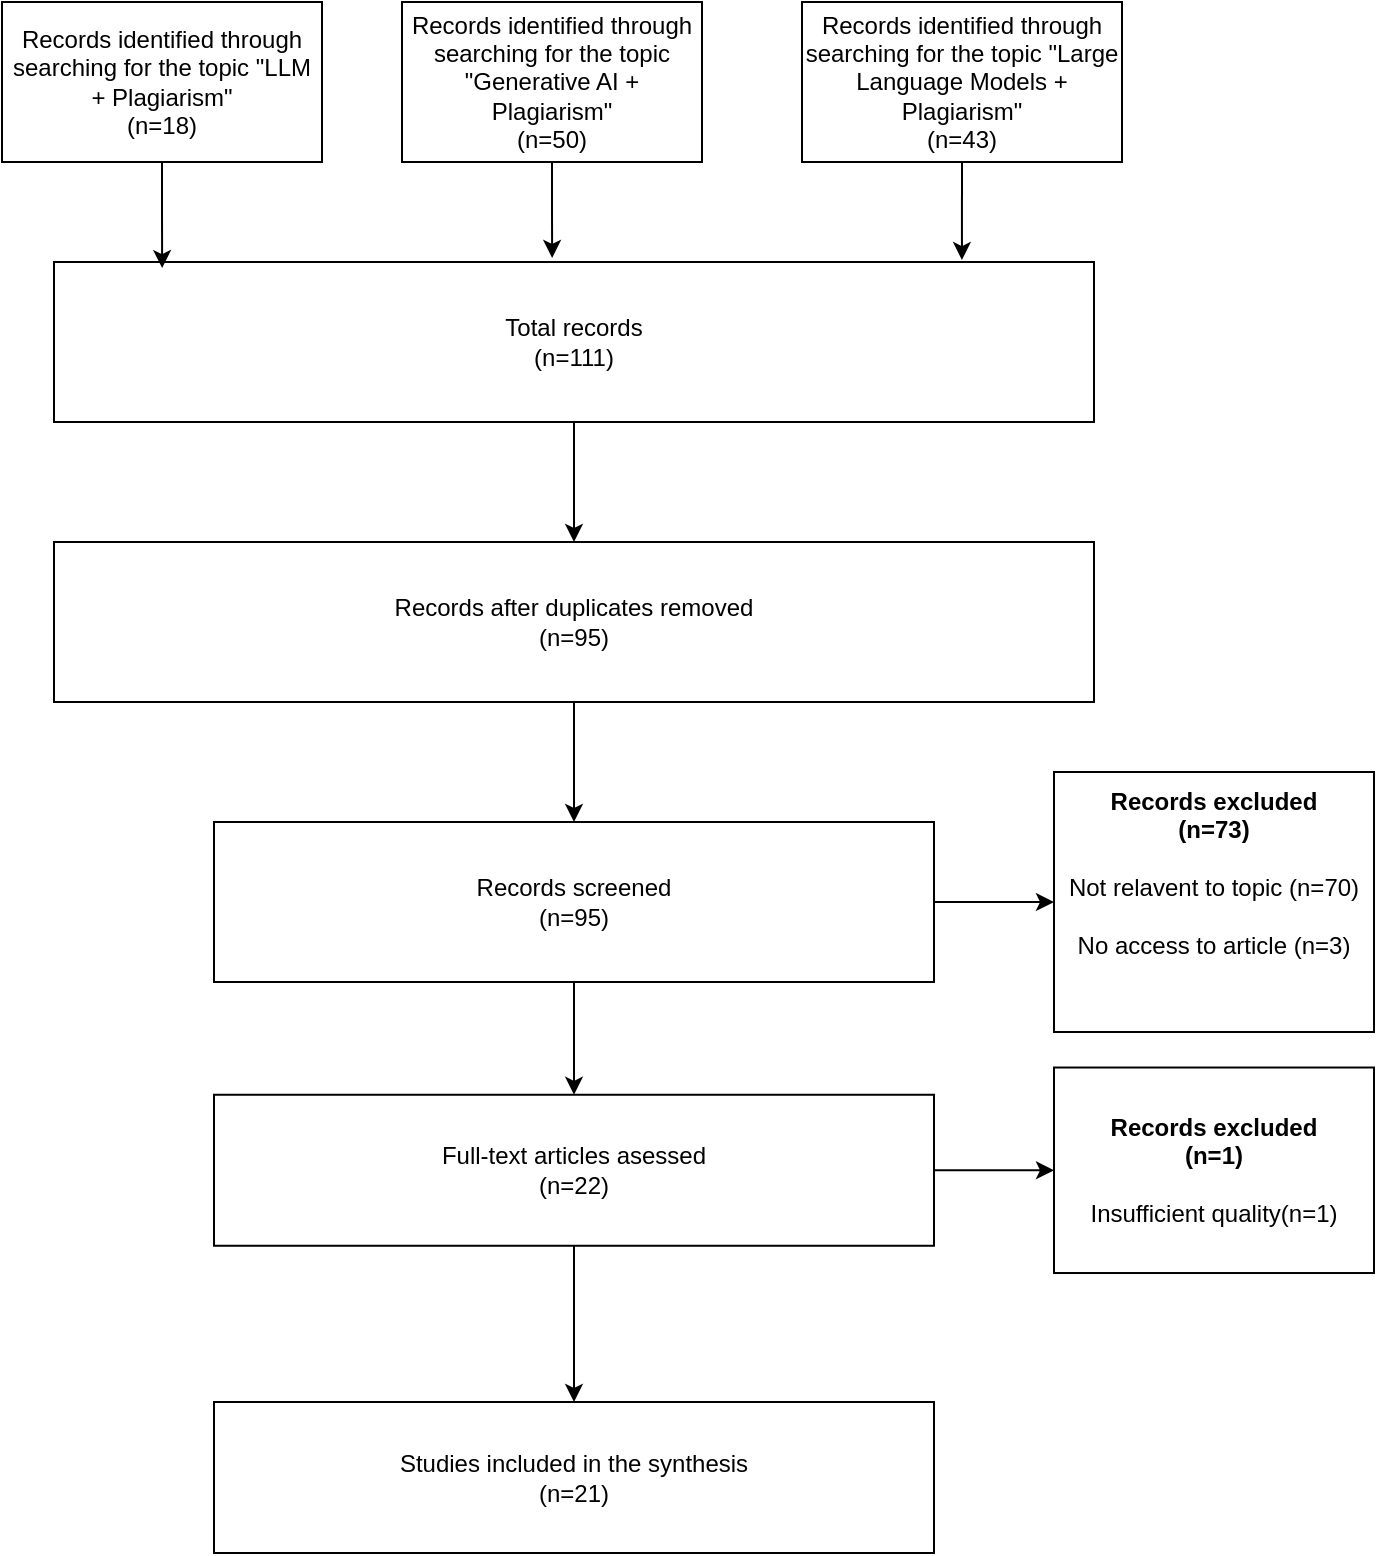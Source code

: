 <mxfile version="24.9.1">
  <diagram name="Page-1" id="VxLwf4v1zkmJ6qf0Dn4M">
    <mxGraphModel dx="1434" dy="774" grid="1" gridSize="10" guides="1" tooltips="1" connect="1" arrows="1" fold="1" page="1" pageScale="1" pageWidth="827" pageHeight="1169" background="none" math="0" shadow="0">
      <root>
        <mxCell id="0" />
        <mxCell id="1" parent="0" />
        <mxCell id="4WuiA_KlseMhbCijNbi_-1" value="&lt;div&gt;Records identified through searching for the topic &quot;LLM + &lt;span&gt;&lt;span&gt;&lt;span&gt;Plagiarism&lt;/span&gt;&lt;/span&gt;&lt;/span&gt;&quot; &lt;/div&gt;(n=18)" style="rounded=0;whiteSpace=wrap;html=1;" parent="1" vertex="1">
          <mxGeometry x="134" y="40" width="160" height="80" as="geometry" />
        </mxCell>
        <mxCell id="4WuiA_KlseMhbCijNbi_-2" value="&lt;div&gt;Records identified through searching for the topic &quot;G&lt;span&gt;&lt;span&gt;&lt;span&gt;enerative AI&lt;/span&gt;&lt;/span&gt;&lt;/span&gt; + &lt;span&gt;&lt;span&gt;&lt;span&gt;Plagiarism&lt;/span&gt;&lt;/span&gt;&lt;/span&gt;&quot;&lt;/div&gt;(n=50)" style="rounded=0;whiteSpace=wrap;html=1;" parent="1" vertex="1">
          <mxGeometry x="334" y="40" width="150" height="80" as="geometry" />
        </mxCell>
        <mxCell id="4WuiA_KlseMhbCijNbi_-3" value="&lt;div&gt;Records identified through searching for the topic &quot;&lt;span&gt;&lt;span&gt;&lt;span&gt;Large Language Models&lt;/span&gt;&lt;/span&gt;&lt;/span&gt; + &lt;span&gt;&lt;span&gt;&lt;span&gt;Plagiarism&lt;/span&gt;&lt;/span&gt;&lt;/span&gt;&quot;&lt;/div&gt;(n=43)" style="rounded=0;whiteSpace=wrap;html=1;" parent="1" vertex="1">
          <mxGeometry x="534" y="40" width="160" height="80" as="geometry" />
        </mxCell>
        <mxCell id="4WuiA_KlseMhbCijNbi_-10" style="edgeStyle=orthogonalEdgeStyle;rounded=0;orthogonalLoop=1;jettySize=auto;html=1;exitX=0.5;exitY=1;exitDx=0;exitDy=0;entryX=0.5;entryY=0;entryDx=0;entryDy=0;" parent="1" source="4WuiA_KlseMhbCijNbi_-4" target="4WuiA_KlseMhbCijNbi_-5" edge="1">
          <mxGeometry relative="1" as="geometry" />
        </mxCell>
        <mxCell id="4WuiA_KlseMhbCijNbi_-4" value="&lt;div&gt;Records after duplicates removed&lt;/div&gt;&lt;div&gt;(n=95)&lt;br&gt;&lt;/div&gt;" style="rounded=0;whiteSpace=wrap;html=1;" parent="1" vertex="1">
          <mxGeometry x="160" y="310" width="520" height="80" as="geometry" />
        </mxCell>
        <mxCell id="4WuiA_KlseMhbCijNbi_-11" style="edgeStyle=orthogonalEdgeStyle;rounded=0;orthogonalLoop=1;jettySize=auto;html=1;exitX=0.5;exitY=1;exitDx=0;exitDy=0;entryX=0.5;entryY=0;entryDx=0;entryDy=0;" parent="1" source="4WuiA_KlseMhbCijNbi_-5" target="4WuiA_KlseMhbCijNbi_-6" edge="1">
          <mxGeometry relative="1" as="geometry" />
        </mxCell>
        <mxCell id="4WuiA_KlseMhbCijNbi_-14" style="edgeStyle=orthogonalEdgeStyle;rounded=0;orthogonalLoop=1;jettySize=auto;html=1;exitX=1;exitY=0.5;exitDx=0;exitDy=0;entryX=0;entryY=0.5;entryDx=0;entryDy=0;" parent="1" source="4WuiA_KlseMhbCijNbi_-5" target="4WuiA_KlseMhbCijNbi_-12" edge="1">
          <mxGeometry relative="1" as="geometry" />
        </mxCell>
        <mxCell id="4WuiA_KlseMhbCijNbi_-5" value="&lt;div&gt;Records screened&lt;/div&gt;&lt;div&gt;(n=95)&lt;br&gt;&lt;/div&gt;" style="rounded=0;whiteSpace=wrap;html=1;" parent="1" vertex="1">
          <mxGeometry x="240" y="450" width="360" height="80" as="geometry" />
        </mxCell>
        <mxCell id="4WuiA_KlseMhbCijNbi_-16" style="edgeStyle=orthogonalEdgeStyle;rounded=0;orthogonalLoop=1;jettySize=auto;html=1;exitX=0.5;exitY=1;exitDx=0;exitDy=0;entryX=0.5;entryY=0;entryDx=0;entryDy=0;" parent="1" source="4WuiA_KlseMhbCijNbi_-6" target="4WuiA_KlseMhbCijNbi_-15" edge="1">
          <mxGeometry relative="1" as="geometry" />
        </mxCell>
        <mxCell id="gcu6BnSPNNPp1csbiGwY-7" style="edgeStyle=orthogonalEdgeStyle;rounded=0;orthogonalLoop=1;jettySize=auto;html=1;exitX=1;exitY=0.5;exitDx=0;exitDy=0;entryX=0;entryY=0.5;entryDx=0;entryDy=0;" parent="1" source="4WuiA_KlseMhbCijNbi_-6" target="gcu6BnSPNNPp1csbiGwY-6" edge="1">
          <mxGeometry relative="1" as="geometry" />
        </mxCell>
        <mxCell id="4WuiA_KlseMhbCijNbi_-6" value="&lt;div&gt;Full-text articles asessed&lt;/div&gt;&lt;div&gt;(n=22)&lt;br&gt;&lt;/div&gt;" style="rounded=0;whiteSpace=wrap;html=1;" parent="1" vertex="1">
          <mxGeometry x="240" y="586.38" width="360" height="75.5" as="geometry" />
        </mxCell>
        <mxCell id="4WuiA_KlseMhbCijNbi_-12" value="&lt;div&gt;&lt;b&gt;Records excluded&lt;/b&gt;&lt;/div&gt;&lt;div&gt;&lt;b&gt;(n=73)&lt;/b&gt;&lt;/div&gt;&lt;div&gt;&lt;b&gt;&lt;br&gt;&lt;/b&gt;&lt;/div&gt;&lt;div&gt;Not relavent to topic (n=70)&lt;/div&gt;&lt;div&gt;&lt;br&gt;&lt;/div&gt;&lt;div&gt;No access to article (n=3)&lt;br&gt;&lt;/div&gt;&lt;div&gt;&lt;br&gt;&lt;/div&gt;&lt;div&gt;&lt;br&gt;&lt;/div&gt;" style="rounded=0;whiteSpace=wrap;html=1;" parent="1" vertex="1">
          <mxGeometry x="660" y="425" width="160" height="130" as="geometry" />
        </mxCell>
        <mxCell id="4WuiA_KlseMhbCijNbi_-15" value="&lt;div&gt;Studies included in the synthesis&lt;br&gt;&lt;/div&gt;&lt;div&gt;(n=21)&lt;br&gt;&lt;/div&gt;" style="rounded=0;whiteSpace=wrap;html=1;" parent="1" vertex="1">
          <mxGeometry x="240" y="740" width="360" height="75.5" as="geometry" />
        </mxCell>
        <mxCell id="gcu6BnSPNNPp1csbiGwY-5" style="edgeStyle=orthogonalEdgeStyle;rounded=0;orthogonalLoop=1;jettySize=auto;html=1;exitX=0.5;exitY=1;exitDx=0;exitDy=0;entryX=0.5;entryY=0;entryDx=0;entryDy=0;" parent="1" source="gcu6BnSPNNPp1csbiGwY-1" target="4WuiA_KlseMhbCijNbi_-4" edge="1">
          <mxGeometry relative="1" as="geometry" />
        </mxCell>
        <mxCell id="gcu6BnSPNNPp1csbiGwY-1" value="&lt;div&gt;Total records&lt;/div&gt;&lt;div&gt;(n=111)&lt;br&gt;&lt;/div&gt;" style="rounded=0;whiteSpace=wrap;html=1;" parent="1" vertex="1">
          <mxGeometry x="160" y="170" width="520" height="80" as="geometry" />
        </mxCell>
        <mxCell id="gcu6BnSPNNPp1csbiGwY-2" style="edgeStyle=orthogonalEdgeStyle;rounded=0;orthogonalLoop=1;jettySize=auto;html=1;exitX=0.5;exitY=1;exitDx=0;exitDy=0;entryX=0.104;entryY=0.038;entryDx=0;entryDy=0;entryPerimeter=0;" parent="1" source="4WuiA_KlseMhbCijNbi_-1" target="gcu6BnSPNNPp1csbiGwY-1" edge="1">
          <mxGeometry relative="1" as="geometry" />
        </mxCell>
        <mxCell id="gcu6BnSPNNPp1csbiGwY-3" style="edgeStyle=orthogonalEdgeStyle;rounded=0;orthogonalLoop=1;jettySize=auto;html=1;exitX=0.5;exitY=1;exitDx=0;exitDy=0;entryX=0.479;entryY=-0.025;entryDx=0;entryDy=0;entryPerimeter=0;" parent="1" source="4WuiA_KlseMhbCijNbi_-2" target="gcu6BnSPNNPp1csbiGwY-1" edge="1">
          <mxGeometry relative="1" as="geometry" />
        </mxCell>
        <mxCell id="gcu6BnSPNNPp1csbiGwY-4" style="edgeStyle=orthogonalEdgeStyle;rounded=0;orthogonalLoop=1;jettySize=auto;html=1;exitX=0.5;exitY=1;exitDx=0;exitDy=0;entryX=0.873;entryY=-0.012;entryDx=0;entryDy=0;entryPerimeter=0;" parent="1" source="4WuiA_KlseMhbCijNbi_-3" target="gcu6BnSPNNPp1csbiGwY-1" edge="1">
          <mxGeometry relative="1" as="geometry" />
        </mxCell>
        <mxCell id="gcu6BnSPNNPp1csbiGwY-6" value="&lt;div&gt;&lt;b&gt;Records excluded&lt;/b&gt;&lt;/div&gt;&lt;div&gt;&lt;b&gt;(n=1)&lt;/b&gt;&lt;/div&gt;&lt;div&gt;&lt;b&gt;&lt;br&gt;&lt;/b&gt;&lt;/div&gt;&lt;div&gt;Insufficient quality(n=1)&lt;/div&gt;" style="rounded=0;whiteSpace=wrap;html=1;" parent="1" vertex="1">
          <mxGeometry x="660" y="572.76" width="160" height="102.75" as="geometry" />
        </mxCell>
      </root>
    </mxGraphModel>
  </diagram>
</mxfile>

